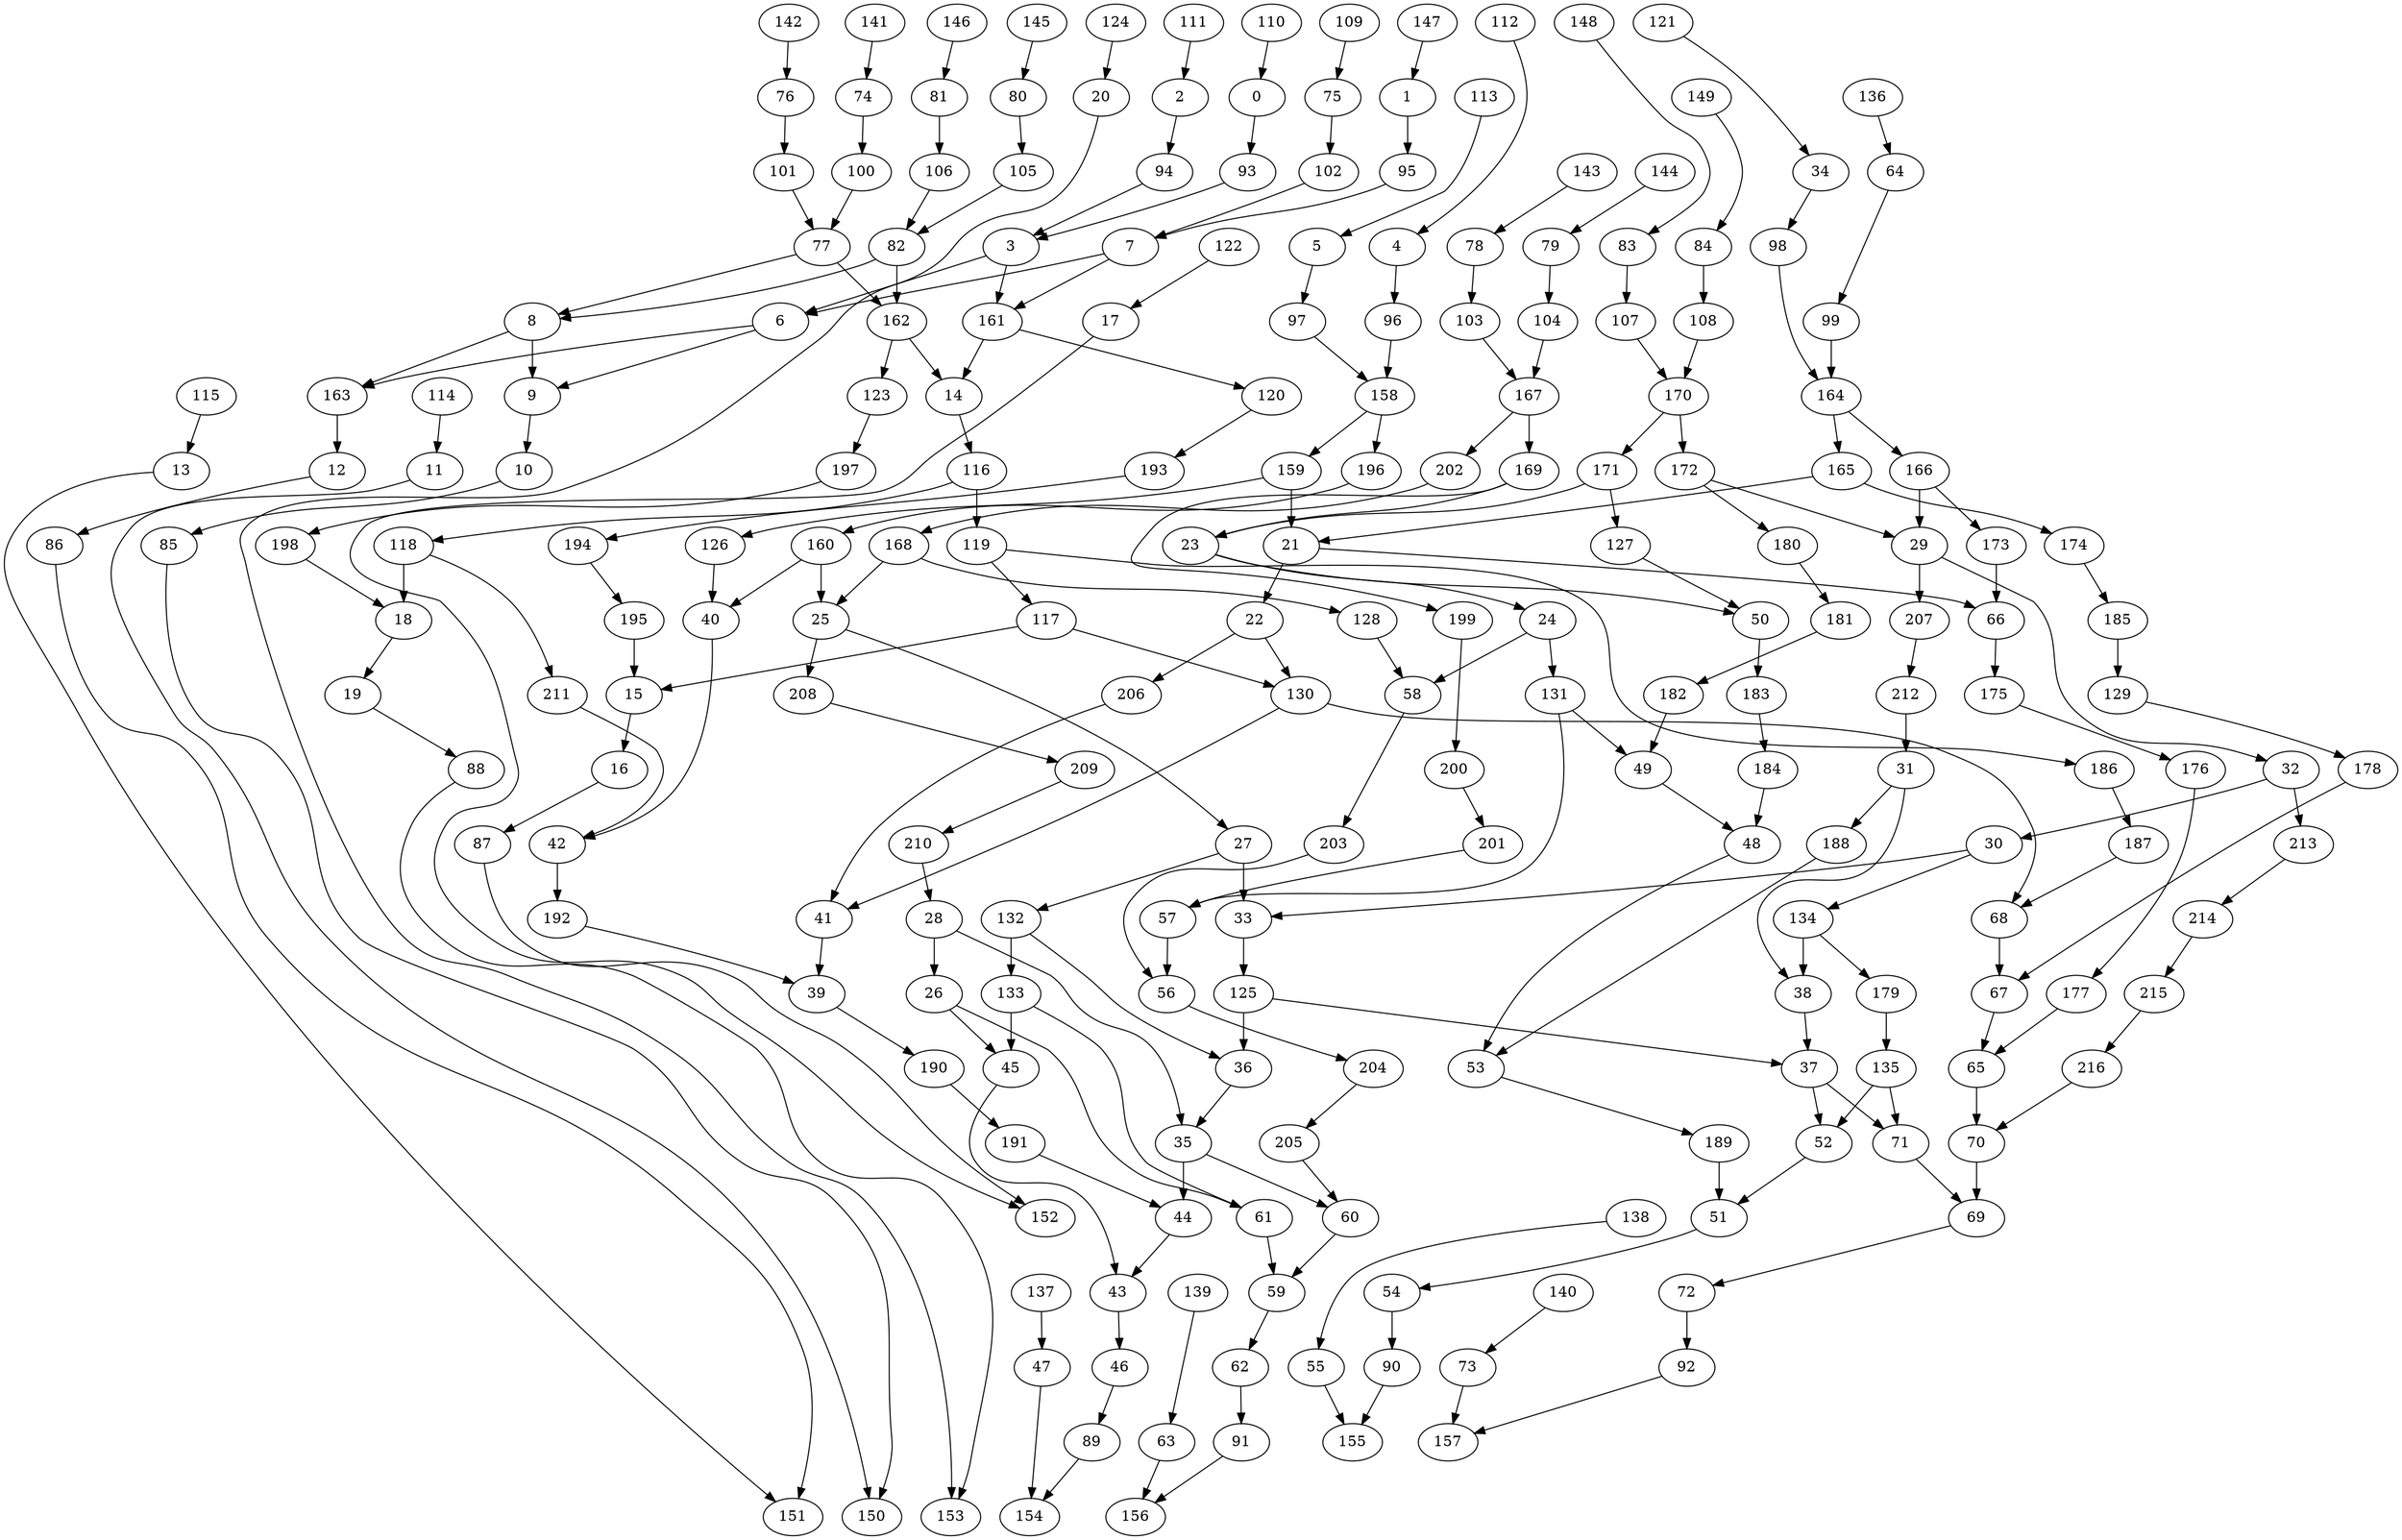 digraph g {
0;
1;
2;
3;
4;
5;
6;
7;
8;
9;
10;
11;
12;
13;
14;
15;
16;
17;
18;
19;
20;
21;
22;
23;
24;
25;
26;
27;
28;
29;
30;
31;
32;
33;
34;
35;
36;
37;
38;
39;
40;
41;
42;
43;
44;
45;
46;
47;
48;
49;
50;
51;
52;
53;
54;
55;
56;
57;
58;
59;
60;
61;
62;
63;
64;
65;
66;
67;
68;
69;
70;
71;
72;
73;
74;
75;
76;
77;
78;
79;
80;
81;
82;
83;
84;
85;
86;
87;
88;
89;
90;
91;
92;
93;
94;
95;
96;
97;
98;
99;
100;
101;
102;
103;
104;
105;
106;
107;
108;
109;
110;
111;
112;
113;
114;
115;
116;
117;
118;
119;
120;
121;
122;
123;
124;
125;
126;
127;
128;
129;
130;
131;
132;
133;
134;
135;
136;
137;
138;
139;
140;
141;
142;
143;
144;
145;
146;
147;
148;
149;
150;
151;
152;
153;
154;
155;
156;
157;
158;
159;
160;
161;
162;
163;
164;
165;
166;
167;
168;
169;
170;
171;
172;
173;
174;
175;
176;
177;
178;
179;
180;
181;
182;
183;
184;
185;
186;
187;
188;
189;
190;
191;
192;
193;
194;
195;
196;
197;
198;
199;
200;
201;
202;
203;
204;
205;
206;
207;
208;
209;
210;
211;
212;
213;
214;
215;
216;
0 -> 93 [weight=0];
1 -> 95 [weight=1];
2 -> 94 [weight=0];
3 -> 6 [weight=1];
3 -> 161 [weight=0];
4 -> 96 [weight=0];
5 -> 97 [weight=0];
6 -> 9 [weight=0];
6 -> 163 [weight=0];
7 -> 6 [weight=0];
7 -> 161 [weight=0];
8 -> 9 [weight=1];
8 -> 163 [weight=0];
9 -> 10 [weight=0];
10 -> 85 [weight=0];
11 -> 150 [weight=0];
12 -> 86 [weight=0];
13 -> 151 [weight=0];
14 -> 116 [weight=0];
15 -> 16 [weight=0];
16 -> 87 [weight=0];
17 -> 152 [weight=0];
18 -> 19 [weight=0];
19 -> 88 [weight=0];
20 -> 153 [weight=0];
21 -> 66 [weight=0];
21 -> 22 [weight=0];
22 -> 130 [weight=0];
22 -> 206 [weight=0];
23 -> 24 [weight=0];
23 -> 50 [weight=0];
24 -> 131 [weight=0];
24 -> 58 [weight=0];
25 -> 27 [weight=0];
25 -> 208 [weight=0];
26 -> 45 [weight=0];
26 -> 61 [weight=0];
27 -> 33 [weight=1];
27 -> 132 [weight=0];
28 -> 35 [weight=0];
28 -> 26 [weight=0];
29 -> 32 [weight=0];
29 -> 207 [weight=1];
30 -> 33 [weight=0];
30 -> 134 [weight=0];
31 -> 188 [weight=0];
31 -> 38 [weight=0];
32 -> 30 [weight=0];
32 -> 213 [weight=0];
33 -> 125 [weight=0];
34 -> 98 [weight=0];
35 -> 60 [weight=0];
35 -> 44 [weight=2];
36 -> 35 [weight=0];
37 -> 52 [weight=0];
37 -> 71 [weight=0];
38 -> 37 [weight=0];
39 -> 190 [weight=0];
40 -> 42 [weight=0];
41 -> 39 [weight=0];
42 -> 192 [weight=1];
43 -> 46 [weight=0];
44 -> 43 [weight=0];
45 -> 43 [weight=0];
46 -> 89 [weight=0];
47 -> 154 [weight=0];
48 -> 53 [weight=0];
49 -> 48 [weight=0];
50 -> 183 [weight=0];
51 -> 54 [weight=0];
52 -> 51 [weight=0];
53 -> 189 [weight=0];
54 -> 90 [weight=1];
55 -> 155 [weight=0];
56 -> 204 [weight=0];
57 -> 56 [weight=0];
58 -> 203 [weight=0];
59 -> 62 [weight=0];
60 -> 59 [weight=0];
61 -> 59 [weight=0];
62 -> 91 [weight=0];
63 -> 156 [weight=0];
64 -> 99 [weight=0];
65 -> 70 [weight=1];
66 -> 175 [weight=0];
67 -> 65 [weight=0];
68 -> 67 [weight=1];
69 -> 72 [weight=0];
70 -> 69 [weight=1];
71 -> 69 [weight=0];
72 -> 92 [weight=1];
73 -> 157 [weight=0];
74 -> 100 [weight=0];
75 -> 102 [weight=0];
76 -> 101 [weight=0];
77 -> 162 [weight=1];
77 -> 8 [weight=0];
78 -> 103 [weight=0];
79 -> 104 [weight=0];
80 -> 105 [weight=0];
81 -> 106 [weight=1];
82 -> 162 [weight=1];
82 -> 8 [weight=0];
83 -> 107 [weight=0];
84 -> 108 [weight=1];
85 -> 150 [weight=0];
86 -> 151 [weight=0];
87 -> 152 [weight=0];
88 -> 153 [weight=0];
89 -> 154 [weight=0];
90 -> 155 [weight=0];
91 -> 156 [weight=0];
92 -> 157 [weight=0];
93 -> 3 [weight=0];
94 -> 3 [weight=0];
95 -> 7 [weight=0];
96 -> 158 [weight=0];
97 -> 158 [weight=0];
98 -> 164 [weight=0];
99 -> 164 [weight=1];
100 -> 77 [weight=0];
101 -> 77 [weight=0];
102 -> 7 [weight=0];
103 -> 167 [weight=0];
104 -> 167 [weight=0];
105 -> 82 [weight=0];
106 -> 82 [weight=0];
107 -> 170 [weight=0];
108 -> 170 [weight=0];
109 -> 75 [weight=0];
110 -> 0 [weight=0];
111 -> 2 [weight=0];
112 -> 4 [weight=0];
113 -> 5 [weight=0];
114 -> 11 [weight=0];
115 -> 13 [weight=0];
116 -> 119 [weight=2];
116 -> 118 [weight=0];
117 -> 15 [weight=0];
117 -> 130 [weight=0];
118 -> 18 [weight=2];
118 -> 211 [weight=0];
119 -> 117 [weight=0];
119 -> 186 [weight=0];
120 -> 193 [weight=0];
121 -> 34 [weight=0];
122 -> 17 [weight=0];
123 -> 197 [weight=0];
124 -> 20 [weight=0];
125 -> 36 [weight=2];
125 -> 37 [weight=0];
126 -> 40 [weight=0];
127 -> 50 [weight=0];
128 -> 58 [weight=0];
129 -> 178 [weight=0];
130 -> 41 [weight=0];
130 -> 68 [weight=0];
131 -> 49 [weight=1];
131 -> 57 [weight=0];
132 -> 36 [weight=0];
132 -> 133 [weight=1];
133 -> 61 [weight=0];
133 -> 45 [weight=1];
134 -> 179 [weight=0];
134 -> 38 [weight=1];
135 -> 71 [weight=0];
135 -> 52 [weight=0];
136 -> 64 [weight=0];
137 -> 47 [weight=0];
138 -> 55 [weight=0];
139 -> 63 [weight=0];
140 -> 73 [weight=0];
141 -> 74 [weight=0];
142 -> 76 [weight=0];
143 -> 78 [weight=0];
144 -> 79 [weight=0];
145 -> 80 [weight=0];
146 -> 81 [weight=0];
147 -> 1 [weight=0];
148 -> 83 [weight=0];
149 -> 84 [weight=0];
158 -> 196 [weight=0];
158 -> 159 [weight=0];
159 -> 126 [weight=0];
159 -> 21 [weight=1];
160 -> 40 [weight=0];
160 -> 25 [weight=2];
161 -> 120 [weight=0];
161 -> 14 [weight=0];
162 -> 123 [weight=1];
162 -> 14 [weight=1];
163 -> 12 [weight=1];
164 -> 166 [weight=0];
164 -> 165 [weight=0];
165 -> 21 [weight=0];
165 -> 174 [weight=1];
166 -> 173 [weight=0];
166 -> 29 [weight=2];
167 -> 169 [weight=1];
167 -> 202 [weight=0];
168 -> 128 [weight=0];
168 -> 25 [weight=0];
169 -> 23 [weight=0];
169 -> 199 [weight=0];
170 -> 171 [weight=0];
170 -> 172 [weight=0];
171 -> 127 [weight=0];
171 -> 23 [weight=0];
172 -> 180 [weight=0];
172 -> 29 [weight=0];
173 -> 66 [weight=1];
174 -> 185 [weight=0];
175 -> 176 [weight=0];
176 -> 177 [weight=0];
177 -> 65 [weight=0];
178 -> 67 [weight=0];
179 -> 135 [weight=1];
180 -> 181 [weight=0];
181 -> 182 [weight=0];
182 -> 49 [weight=1];
183 -> 184 [weight=0];
184 -> 48 [weight=0];
185 -> 129 [weight=1];
186 -> 187 [weight=0];
187 -> 68 [weight=0];
188 -> 53 [weight=0];
189 -> 51 [weight=1];
190 -> 191 [weight=0];
191 -> 44 [weight=0];
192 -> 39 [weight=0];
193 -> 194 [weight=0];
194 -> 195 [weight=0];
195 -> 15 [weight=1];
196 -> 160 [weight=0];
197 -> 198 [weight=0];
198 -> 18 [weight=0];
199 -> 200 [weight=0];
200 -> 201 [weight=0];
201 -> 57 [weight=0];
202 -> 168 [weight=0];
203 -> 56 [weight=0];
204 -> 205 [weight=0];
205 -> 60 [weight=0];
206 -> 41 [weight=0];
207 -> 212 [weight=0];
208 -> 209 [weight=0];
209 -> 210 [weight=0];
210 -> 28 [weight=0];
211 -> 42 [weight=0];
212 -> 31 [weight=1];
213 -> 214 [weight=0];
214 -> 215 [weight=0];
215 -> 216 [weight=0];
216 -> 70 [weight=0];
}
